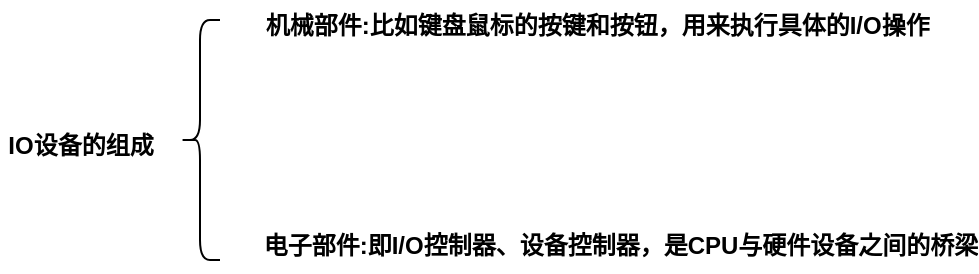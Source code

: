 <mxfile version="21.5.0" type="github">
  <diagram name="第 1 页" id="ObHZFaE3lAEAPs-GQ0Be">
    <mxGraphModel dx="1139" dy="616" grid="1" gridSize="10" guides="1" tooltips="1" connect="1" arrows="1" fold="1" page="1" pageScale="1" pageWidth="827" pageHeight="1169" math="0" shadow="0">
      <root>
        <mxCell id="0" />
        <mxCell id="1" parent="0" />
        <mxCell id="mGY0GKHOU-FCAvyXf0Iq-1" value="IO设备的组成" style="text;align=center;fontStyle=1;verticalAlign=middle;spacingLeft=3;spacingRight=3;strokeColor=none;rotatable=0;points=[[0,0.5],[1,0.5]];portConstraint=eastwest;html=1;" vertex="1" parent="1">
          <mxGeometry x="170" y="170" width="80" height="26" as="geometry" />
        </mxCell>
        <mxCell id="mGY0GKHOU-FCAvyXf0Iq-2" value="" style="shape=curlyBracket;whiteSpace=wrap;html=1;rounded=1;labelPosition=left;verticalLabelPosition=middle;align=right;verticalAlign=middle;" vertex="1" parent="1">
          <mxGeometry x="260" y="120" width="20" height="120" as="geometry" />
        </mxCell>
        <mxCell id="mGY0GKHOU-FCAvyXf0Iq-3" value="机械部件:比如键盘鼠标的按键和按钮，用来执行具体的I/O操作&amp;nbsp;" style="text;align=center;fontStyle=1;verticalAlign=middle;spacingLeft=3;spacingRight=3;strokeColor=none;rotatable=0;points=[[0,0.5],[1,0.5]];portConstraint=eastwest;html=1;" vertex="1" parent="1">
          <mxGeometry x="430" y="110" width="80" height="26" as="geometry" />
        </mxCell>
        <mxCell id="mGY0GKHOU-FCAvyXf0Iq-4" value="电子部件:即I/O控制器、设备控制器，是CPU与硬件设备之间的桥梁" style="text;align=center;fontStyle=1;verticalAlign=middle;spacingLeft=3;spacingRight=3;strokeColor=none;rotatable=0;points=[[0,0.5],[1,0.5]];portConstraint=eastwest;html=1;" vertex="1" parent="1">
          <mxGeometry x="440" y="220" width="80" height="26" as="geometry" />
        </mxCell>
      </root>
    </mxGraphModel>
  </diagram>
</mxfile>
